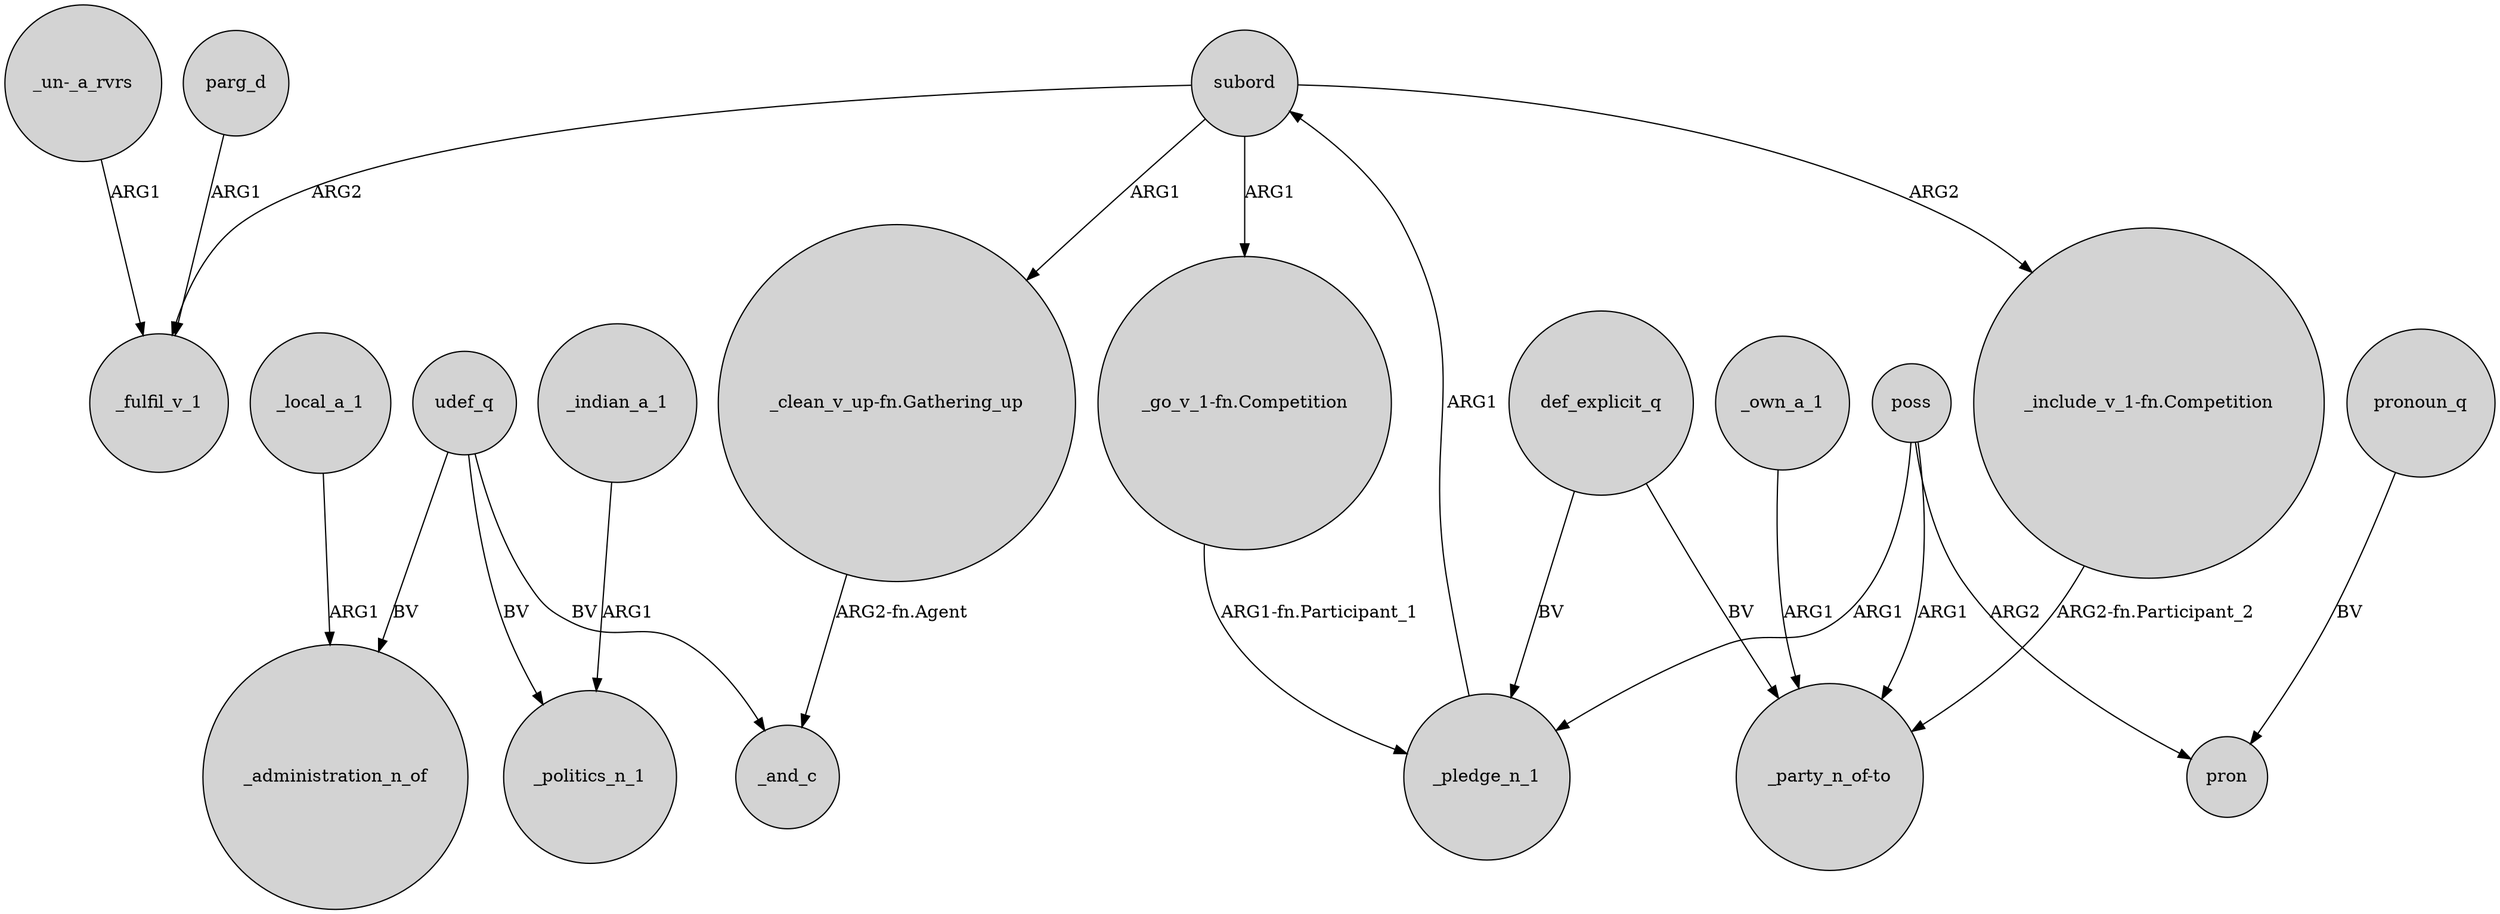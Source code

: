 digraph {
	node [shape=circle style=filled]
	subord -> "_clean_v_up-fn.Gathering_up" [label=ARG1]
	subord -> _fulfil_v_1 [label=ARG2]
	_own_a_1 -> "_party_n_of-to" [label=ARG1]
	parg_d -> _fulfil_v_1 [label=ARG1]
	_local_a_1 -> _administration_n_of [label=ARG1]
	udef_q -> _and_c [label=BV]
	udef_q -> _politics_n_1 [label=BV]
	pronoun_q -> pron [label=BV]
	subord -> "_go_v_1-fn.Competition" [label=ARG1]
	poss -> pron [label=ARG2]
	"_un-_a_rvrs" -> _fulfil_v_1 [label=ARG1]
	udef_q -> _administration_n_of [label=BV]
	def_explicit_q -> _pledge_n_1 [label=BV]
	_indian_a_1 -> _politics_n_1 [label=ARG1]
	poss -> _pledge_n_1 [label=ARG1]
	_pledge_n_1 -> subord [label=ARG1]
	subord -> "_include_v_1-fn.Competition" [label=ARG2]
	"_go_v_1-fn.Competition" -> _pledge_n_1 [label="ARG1-fn.Participant_1"]
	poss -> "_party_n_of-to" [label=ARG1]
	"_include_v_1-fn.Competition" -> "_party_n_of-to" [label="ARG2-fn.Participant_2"]
	def_explicit_q -> "_party_n_of-to" [label=BV]
	"_clean_v_up-fn.Gathering_up" -> _and_c [label="ARG2-fn.Agent"]
}
